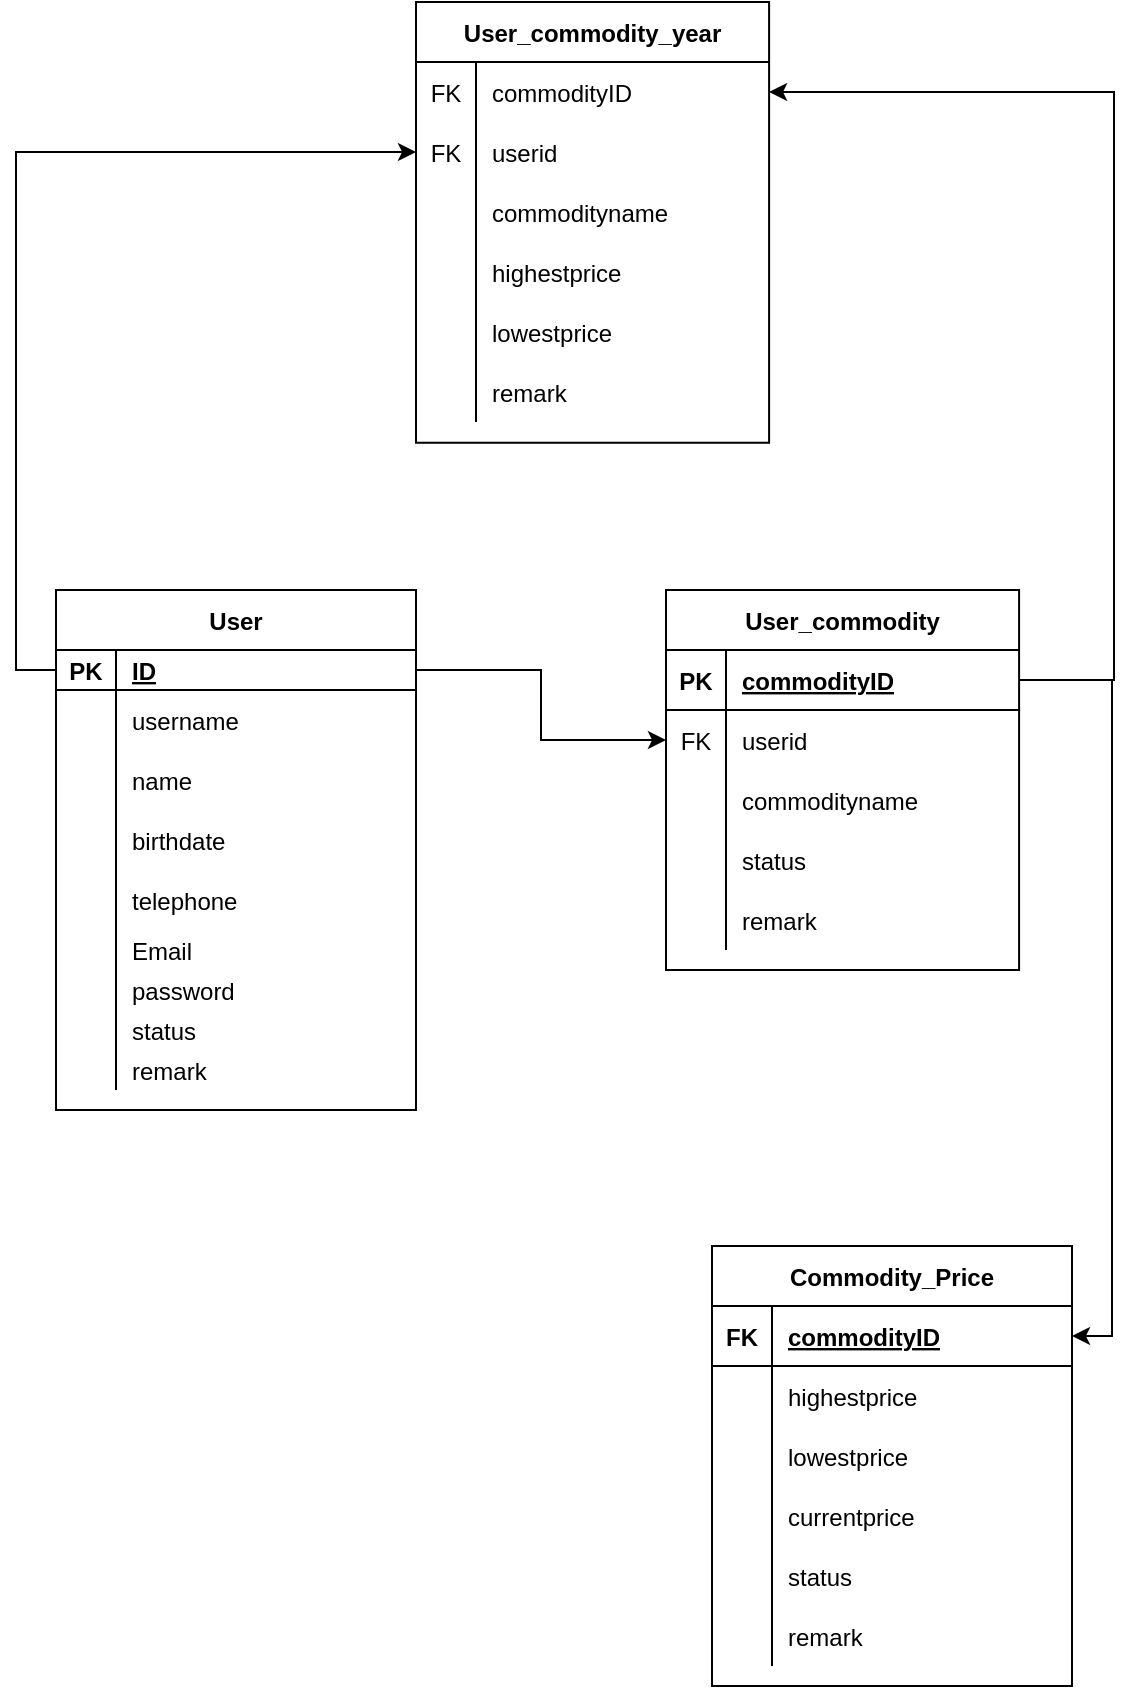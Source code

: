 <mxfile version="13.5.7" type="device"><diagram id="R2lEEEUBdFMjLlhIrx00" name="Page-1"><mxGraphModel dx="1024" dy="1701" grid="0" gridSize="10" guides="1" tooltips="1" connect="1" arrows="1" fold="1" page="1" pageScale="1" pageWidth="850" pageHeight="1100" math="0" shadow="0" extFonts="Permanent Marker^https://fonts.googleapis.com/css?family=Permanent+Marker"><root><mxCell id="0"/><mxCell id="1" parent="0"/><object label="User" id="PK7Sn5U8R5tdwEw04wJQ-2"><mxCell style="shape=table;startSize=30;container=1;collapsible=1;childLayout=tableLayout;fixedRows=1;rowLines=0;fontStyle=1;align=center;resizeLast=1;" vertex="1" parent="1"><mxGeometry x="120" y="90" width="180" height="260" as="geometry"/></mxCell></object><mxCell id="PK7Sn5U8R5tdwEw04wJQ-3" value="" style="shape=partialRectangle;collapsible=0;dropTarget=0;pointerEvents=0;fillColor=none;top=0;left=0;bottom=1;right=0;points=[[0,0.5],[1,0.5]];portConstraint=eastwest;" vertex="1" parent="PK7Sn5U8R5tdwEw04wJQ-2"><mxGeometry y="30" width="180" height="20" as="geometry"/></mxCell><mxCell id="PK7Sn5U8R5tdwEw04wJQ-4" value="PK" style="shape=partialRectangle;connectable=0;fillColor=none;top=0;left=0;bottom=0;right=0;fontStyle=1;overflow=hidden;" vertex="1" parent="PK7Sn5U8R5tdwEw04wJQ-3"><mxGeometry width="30" height="20" as="geometry"/></mxCell><mxCell id="PK7Sn5U8R5tdwEw04wJQ-5" value="ID" style="shape=partialRectangle;connectable=0;fillColor=none;top=0;left=0;bottom=0;right=0;align=left;spacingLeft=6;fontStyle=5;overflow=hidden;" vertex="1" parent="PK7Sn5U8R5tdwEw04wJQ-3"><mxGeometry x="30" width="150" height="20" as="geometry"/></mxCell><mxCell id="PK7Sn5U8R5tdwEw04wJQ-6" value="" style="shape=partialRectangle;collapsible=0;dropTarget=0;pointerEvents=0;fillColor=none;top=0;left=0;bottom=0;right=0;points=[[0,0.5],[1,0.5]];portConstraint=eastwest;" vertex="1" parent="PK7Sn5U8R5tdwEw04wJQ-2"><mxGeometry y="50" width="180" height="30" as="geometry"/></mxCell><mxCell id="PK7Sn5U8R5tdwEw04wJQ-7" value="" style="shape=partialRectangle;connectable=0;fillColor=none;top=0;left=0;bottom=0;right=0;editable=1;overflow=hidden;" vertex="1" parent="PK7Sn5U8R5tdwEw04wJQ-6"><mxGeometry width="30" height="30" as="geometry"/></mxCell><mxCell id="PK7Sn5U8R5tdwEw04wJQ-8" value="username" style="shape=partialRectangle;connectable=0;fillColor=none;top=0;left=0;bottom=0;right=0;align=left;spacingLeft=6;overflow=hidden;" vertex="1" parent="PK7Sn5U8R5tdwEw04wJQ-6"><mxGeometry x="30" width="150" height="30" as="geometry"/></mxCell><mxCell id="PK7Sn5U8R5tdwEw04wJQ-9" value="" style="shape=partialRectangle;collapsible=0;dropTarget=0;pointerEvents=0;fillColor=none;top=0;left=0;bottom=0;right=0;points=[[0,0.5],[1,0.5]];portConstraint=eastwest;" vertex="1" parent="PK7Sn5U8R5tdwEw04wJQ-2"><mxGeometry y="80" width="180" height="30" as="geometry"/></mxCell><mxCell id="PK7Sn5U8R5tdwEw04wJQ-10" value="" style="shape=partialRectangle;connectable=0;fillColor=none;top=0;left=0;bottom=0;right=0;editable=1;overflow=hidden;" vertex="1" parent="PK7Sn5U8R5tdwEw04wJQ-9"><mxGeometry width="30" height="30" as="geometry"/></mxCell><mxCell id="PK7Sn5U8R5tdwEw04wJQ-11" value="name" style="shape=partialRectangle;connectable=0;fillColor=none;top=0;left=0;bottom=0;right=0;align=left;spacingLeft=6;overflow=hidden;" vertex="1" parent="PK7Sn5U8R5tdwEw04wJQ-9"><mxGeometry x="30" width="150" height="30" as="geometry"/></mxCell><mxCell id="PK7Sn5U8R5tdwEw04wJQ-26" value="" style="shape=partialRectangle;collapsible=0;dropTarget=0;pointerEvents=0;fillColor=none;top=0;left=0;bottom=0;right=0;points=[[0,0.5],[1,0.5]];portConstraint=eastwest;" vertex="1" parent="PK7Sn5U8R5tdwEw04wJQ-2"><mxGeometry y="110" width="180" height="30" as="geometry"/></mxCell><mxCell id="PK7Sn5U8R5tdwEw04wJQ-27" value="" style="shape=partialRectangle;connectable=0;fillColor=none;top=0;left=0;bottom=0;right=0;editable=1;overflow=hidden;" vertex="1" parent="PK7Sn5U8R5tdwEw04wJQ-26"><mxGeometry width="30" height="30" as="geometry"/></mxCell><mxCell id="PK7Sn5U8R5tdwEw04wJQ-28" value="birthdate" style="shape=partialRectangle;connectable=0;fillColor=none;top=0;left=0;bottom=0;right=0;align=left;spacingLeft=6;overflow=hidden;" vertex="1" parent="PK7Sn5U8R5tdwEw04wJQ-26"><mxGeometry x="30" width="150" height="30" as="geometry"/></mxCell><mxCell id="PK7Sn5U8R5tdwEw04wJQ-32" value="" style="shape=partialRectangle;collapsible=0;dropTarget=0;pointerEvents=0;fillColor=none;top=0;left=0;bottom=0;right=0;points=[[0,0.5],[1,0.5]];portConstraint=eastwest;" vertex="1" parent="PK7Sn5U8R5tdwEw04wJQ-2"><mxGeometry y="140" width="180" height="30" as="geometry"/></mxCell><mxCell id="PK7Sn5U8R5tdwEw04wJQ-33" value="" style="shape=partialRectangle;connectable=0;fillColor=none;top=0;left=0;bottom=0;right=0;editable=1;overflow=hidden;" vertex="1" parent="PK7Sn5U8R5tdwEw04wJQ-32"><mxGeometry width="30" height="30" as="geometry"/></mxCell><mxCell id="PK7Sn5U8R5tdwEw04wJQ-34" value="telephone" style="shape=partialRectangle;connectable=0;fillColor=none;top=0;left=0;bottom=0;right=0;align=left;spacingLeft=6;overflow=hidden;" vertex="1" parent="PK7Sn5U8R5tdwEw04wJQ-32"><mxGeometry x="30" width="150" height="30" as="geometry"/></mxCell><mxCell id="PK7Sn5U8R5tdwEw04wJQ-23" value="" style="shape=partialRectangle;collapsible=0;dropTarget=0;pointerEvents=0;fillColor=none;top=0;left=0;bottom=0;right=0;points=[[0,0.5],[1,0.5]];portConstraint=eastwest;" vertex="1" parent="PK7Sn5U8R5tdwEw04wJQ-2"><mxGeometry y="170" width="180" height="20" as="geometry"/></mxCell><mxCell id="PK7Sn5U8R5tdwEw04wJQ-24" value="" style="shape=partialRectangle;connectable=0;fillColor=none;top=0;left=0;bottom=0;right=0;editable=1;overflow=hidden;" vertex="1" parent="PK7Sn5U8R5tdwEw04wJQ-23"><mxGeometry width="30" height="20" as="geometry"/></mxCell><mxCell id="PK7Sn5U8R5tdwEw04wJQ-25" value="Email" style="shape=partialRectangle;connectable=0;fillColor=none;top=0;left=0;bottom=0;right=0;align=left;spacingLeft=6;overflow=hidden;" vertex="1" parent="PK7Sn5U8R5tdwEw04wJQ-23"><mxGeometry x="30" width="150" height="20" as="geometry"/></mxCell><mxCell id="PK7Sn5U8R5tdwEw04wJQ-29" value="" style="shape=partialRectangle;collapsible=0;dropTarget=0;pointerEvents=0;fillColor=none;top=0;left=0;bottom=0;right=0;points=[[0,0.5],[1,0.5]];portConstraint=eastwest;" vertex="1" parent="PK7Sn5U8R5tdwEw04wJQ-2"><mxGeometry y="190" width="180" height="20" as="geometry"/></mxCell><mxCell id="PK7Sn5U8R5tdwEw04wJQ-30" value="" style="shape=partialRectangle;connectable=0;fillColor=none;top=0;left=0;bottom=0;right=0;editable=1;overflow=hidden;" vertex="1" parent="PK7Sn5U8R5tdwEw04wJQ-29"><mxGeometry width="30" height="20" as="geometry"/></mxCell><mxCell id="PK7Sn5U8R5tdwEw04wJQ-31" value="password" style="shape=partialRectangle;connectable=0;fillColor=none;top=0;left=0;bottom=0;right=0;align=left;spacingLeft=6;overflow=hidden;" vertex="1" parent="PK7Sn5U8R5tdwEw04wJQ-29"><mxGeometry x="30" width="150" height="20" as="geometry"/></mxCell><mxCell id="PK7Sn5U8R5tdwEw04wJQ-12" value="" style="shape=partialRectangle;collapsible=0;dropTarget=0;pointerEvents=0;fillColor=none;top=0;left=0;bottom=0;right=0;points=[[0,0.5],[1,0.5]];portConstraint=eastwest;" vertex="1" parent="PK7Sn5U8R5tdwEw04wJQ-2"><mxGeometry y="210" width="180" height="20" as="geometry"/></mxCell><mxCell id="PK7Sn5U8R5tdwEw04wJQ-13" value="" style="shape=partialRectangle;connectable=0;fillColor=none;top=0;left=0;bottom=0;right=0;editable=1;overflow=hidden;" vertex="1" parent="PK7Sn5U8R5tdwEw04wJQ-12"><mxGeometry width="30" height="20" as="geometry"/></mxCell><mxCell id="PK7Sn5U8R5tdwEw04wJQ-14" value="status" style="shape=partialRectangle;connectable=0;fillColor=none;top=0;left=0;bottom=0;right=0;align=left;spacingLeft=6;overflow=hidden;" vertex="1" parent="PK7Sn5U8R5tdwEw04wJQ-12"><mxGeometry x="30" width="150" height="20" as="geometry"/></mxCell><mxCell id="PK7Sn5U8R5tdwEw04wJQ-35" value="" style="shape=partialRectangle;collapsible=0;dropTarget=0;pointerEvents=0;fillColor=none;top=0;left=0;bottom=0;right=0;points=[[0,0.5],[1,0.5]];portConstraint=eastwest;" vertex="1" parent="PK7Sn5U8R5tdwEw04wJQ-2"><mxGeometry y="230" width="180" height="20" as="geometry"/></mxCell><mxCell id="PK7Sn5U8R5tdwEw04wJQ-36" value="" style="shape=partialRectangle;connectable=0;fillColor=none;top=0;left=0;bottom=0;right=0;editable=1;overflow=hidden;" vertex="1" parent="PK7Sn5U8R5tdwEw04wJQ-35"><mxGeometry width="30" height="20" as="geometry"/></mxCell><mxCell id="PK7Sn5U8R5tdwEw04wJQ-37" value="remark" style="shape=partialRectangle;connectable=0;fillColor=none;top=0;left=0;bottom=0;right=0;align=left;spacingLeft=6;overflow=hidden;" vertex="1" parent="PK7Sn5U8R5tdwEw04wJQ-35"><mxGeometry x="30" width="150" height="20" as="geometry"/></mxCell><mxCell id="PK7Sn5U8R5tdwEw04wJQ-54" style="edgeStyle=orthogonalEdgeStyle;rounded=0;orthogonalLoop=1;jettySize=auto;html=1;" edge="1" parent="1" source="PK7Sn5U8R5tdwEw04wJQ-3" target="PK7Sn5U8R5tdwEw04wJQ-51"><mxGeometry relative="1" as="geometry"/></mxCell><mxCell id="PK7Sn5U8R5tdwEw04wJQ-74" value="Commodity_Price" style="shape=table;startSize=30;container=1;collapsible=1;childLayout=tableLayout;fixedRows=1;rowLines=0;fontStyle=1;align=center;resizeLast=1;" vertex="1" parent="1"><mxGeometry x="448" y="418" width="180" height="220" as="geometry"/></mxCell><mxCell id="PK7Sn5U8R5tdwEw04wJQ-75" value="" style="shape=partialRectangle;collapsible=0;dropTarget=0;pointerEvents=0;fillColor=none;top=0;left=0;bottom=1;right=0;points=[[0,0.5],[1,0.5]];portConstraint=eastwest;" vertex="1" parent="PK7Sn5U8R5tdwEw04wJQ-74"><mxGeometry y="30" width="180" height="30" as="geometry"/></mxCell><mxCell id="PK7Sn5U8R5tdwEw04wJQ-76" value="FK" style="shape=partialRectangle;connectable=0;fillColor=none;top=0;left=0;bottom=0;right=0;fontStyle=1;overflow=hidden;" vertex="1" parent="PK7Sn5U8R5tdwEw04wJQ-75"><mxGeometry width="30" height="30" as="geometry"/></mxCell><mxCell id="PK7Sn5U8R5tdwEw04wJQ-77" value="commodityID" style="shape=partialRectangle;connectable=0;fillColor=none;top=0;left=0;bottom=0;right=0;align=left;spacingLeft=6;fontStyle=5;overflow=hidden;" vertex="1" parent="PK7Sn5U8R5tdwEw04wJQ-75"><mxGeometry x="30" width="150" height="30" as="geometry"/></mxCell><mxCell id="PK7Sn5U8R5tdwEw04wJQ-78" value="" style="shape=partialRectangle;collapsible=0;dropTarget=0;pointerEvents=0;fillColor=none;top=0;left=0;bottom=0;right=0;points=[[0,0.5],[1,0.5]];portConstraint=eastwest;" vertex="1" parent="PK7Sn5U8R5tdwEw04wJQ-74"><mxGeometry y="60" width="180" height="30" as="geometry"/></mxCell><mxCell id="PK7Sn5U8R5tdwEw04wJQ-79" value="" style="shape=partialRectangle;connectable=0;fillColor=none;top=0;left=0;bottom=0;right=0;editable=1;overflow=hidden;" vertex="1" parent="PK7Sn5U8R5tdwEw04wJQ-78"><mxGeometry width="30" height="30" as="geometry"/></mxCell><mxCell id="PK7Sn5U8R5tdwEw04wJQ-80" value="highestprice" style="shape=partialRectangle;connectable=0;fillColor=none;top=0;left=0;bottom=0;right=0;align=left;spacingLeft=6;overflow=hidden;" vertex="1" parent="PK7Sn5U8R5tdwEw04wJQ-78"><mxGeometry x="30" width="150" height="30" as="geometry"/></mxCell><mxCell id="PK7Sn5U8R5tdwEw04wJQ-81" value="" style="shape=partialRectangle;collapsible=0;dropTarget=0;pointerEvents=0;fillColor=none;top=0;left=0;bottom=0;right=0;points=[[0,0.5],[1,0.5]];portConstraint=eastwest;" vertex="1" parent="PK7Sn5U8R5tdwEw04wJQ-74"><mxGeometry y="90" width="180" height="30" as="geometry"/></mxCell><mxCell id="PK7Sn5U8R5tdwEw04wJQ-82" value="" style="shape=partialRectangle;connectable=0;fillColor=none;top=0;left=0;bottom=0;right=0;editable=1;overflow=hidden;" vertex="1" parent="PK7Sn5U8R5tdwEw04wJQ-81"><mxGeometry width="30" height="30" as="geometry"/></mxCell><mxCell id="PK7Sn5U8R5tdwEw04wJQ-83" value="lowestprice" style="shape=partialRectangle;connectable=0;fillColor=none;top=0;left=0;bottom=0;right=0;align=left;spacingLeft=6;overflow=hidden;" vertex="1" parent="PK7Sn5U8R5tdwEw04wJQ-81"><mxGeometry x="30" width="150" height="30" as="geometry"/></mxCell><mxCell id="PK7Sn5U8R5tdwEw04wJQ-84" value="" style="shape=partialRectangle;collapsible=0;dropTarget=0;pointerEvents=0;fillColor=none;top=0;left=0;bottom=0;right=0;points=[[0,0.5],[1,0.5]];portConstraint=eastwest;" vertex="1" parent="PK7Sn5U8R5tdwEw04wJQ-74"><mxGeometry y="120" width="180" height="30" as="geometry"/></mxCell><mxCell id="PK7Sn5U8R5tdwEw04wJQ-85" value="" style="shape=partialRectangle;connectable=0;fillColor=none;top=0;left=0;bottom=0;right=0;editable=1;overflow=hidden;" vertex="1" parent="PK7Sn5U8R5tdwEw04wJQ-84"><mxGeometry width="30" height="30" as="geometry"/></mxCell><mxCell id="PK7Sn5U8R5tdwEw04wJQ-86" value="currentprice" style="shape=partialRectangle;connectable=0;fillColor=none;top=0;left=0;bottom=0;right=0;align=left;spacingLeft=6;overflow=hidden;" vertex="1" parent="PK7Sn5U8R5tdwEw04wJQ-84"><mxGeometry x="30" width="150" height="30" as="geometry"/></mxCell><mxCell id="PK7Sn5U8R5tdwEw04wJQ-89" value="" style="shape=partialRectangle;collapsible=0;dropTarget=0;pointerEvents=0;fillColor=none;top=0;left=0;bottom=0;right=0;points=[[0,0.5],[1,0.5]];portConstraint=eastwest;" vertex="1" parent="PK7Sn5U8R5tdwEw04wJQ-74"><mxGeometry y="150" width="180" height="30" as="geometry"/></mxCell><mxCell id="PK7Sn5U8R5tdwEw04wJQ-90" value="" style="shape=partialRectangle;connectable=0;fillColor=none;top=0;left=0;bottom=0;right=0;editable=1;overflow=hidden;" vertex="1" parent="PK7Sn5U8R5tdwEw04wJQ-89"><mxGeometry width="30" height="30" as="geometry"/></mxCell><mxCell id="PK7Sn5U8R5tdwEw04wJQ-91" value="status" style="shape=partialRectangle;connectable=0;fillColor=none;top=0;left=0;bottom=0;right=0;align=left;spacingLeft=6;overflow=hidden;" vertex="1" parent="PK7Sn5U8R5tdwEw04wJQ-89"><mxGeometry x="30" width="150" height="30" as="geometry"/></mxCell><mxCell id="PK7Sn5U8R5tdwEw04wJQ-92" value="" style="shape=partialRectangle;collapsible=0;dropTarget=0;pointerEvents=0;fillColor=none;top=0;left=0;bottom=0;right=0;points=[[0,0.5],[1,0.5]];portConstraint=eastwest;" vertex="1" parent="PK7Sn5U8R5tdwEw04wJQ-74"><mxGeometry y="180" width="180" height="30" as="geometry"/></mxCell><mxCell id="PK7Sn5U8R5tdwEw04wJQ-93" value="" style="shape=partialRectangle;connectable=0;fillColor=none;top=0;left=0;bottom=0;right=0;editable=1;overflow=hidden;" vertex="1" parent="PK7Sn5U8R5tdwEw04wJQ-92"><mxGeometry width="30" height="30" as="geometry"/></mxCell><mxCell id="PK7Sn5U8R5tdwEw04wJQ-94" value="remark" style="shape=partialRectangle;connectable=0;fillColor=none;top=0;left=0;bottom=0;right=0;align=left;spacingLeft=6;overflow=hidden;" vertex="1" parent="PK7Sn5U8R5tdwEw04wJQ-92"><mxGeometry x="30" width="150" height="30" as="geometry"/></mxCell><mxCell id="PK7Sn5U8R5tdwEw04wJQ-38" value="User_commodity" style="shape=table;startSize=30;container=1;collapsible=1;childLayout=tableLayout;fixedRows=1;rowLines=0;fontStyle=1;align=center;resizeLast=1;" vertex="1" parent="1"><mxGeometry x="425" y="90" width="176.55" height="190" as="geometry"/></mxCell><mxCell id="PK7Sn5U8R5tdwEw04wJQ-39" value="" style="shape=partialRectangle;collapsible=0;dropTarget=0;pointerEvents=0;fillColor=none;top=0;left=0;bottom=1;right=0;points=[[0,0.5],[1,0.5]];portConstraint=eastwest;" vertex="1" parent="PK7Sn5U8R5tdwEw04wJQ-38"><mxGeometry y="30" width="176.55" height="30" as="geometry"/></mxCell><mxCell id="PK7Sn5U8R5tdwEw04wJQ-40" value="PK" style="shape=partialRectangle;connectable=0;fillColor=none;top=0;left=0;bottom=0;right=0;fontStyle=1;overflow=hidden;" vertex="1" parent="PK7Sn5U8R5tdwEw04wJQ-39"><mxGeometry width="30" height="30" as="geometry"/></mxCell><mxCell id="PK7Sn5U8R5tdwEw04wJQ-41" value="commodityID" style="shape=partialRectangle;connectable=0;fillColor=none;top=0;left=0;bottom=0;right=0;align=left;spacingLeft=6;fontStyle=5;overflow=hidden;" vertex="1" parent="PK7Sn5U8R5tdwEw04wJQ-39"><mxGeometry x="30" width="146.55" height="30" as="geometry"/></mxCell><mxCell id="PK7Sn5U8R5tdwEw04wJQ-51" value="" style="shape=partialRectangle;collapsible=0;dropTarget=0;pointerEvents=0;fillColor=none;top=0;left=0;bottom=0;right=0;points=[[0,0.5],[1,0.5]];portConstraint=eastwest;" vertex="1" parent="PK7Sn5U8R5tdwEw04wJQ-38"><mxGeometry y="60" width="176.55" height="30" as="geometry"/></mxCell><mxCell id="PK7Sn5U8R5tdwEw04wJQ-52" value="FK" style="shape=partialRectangle;connectable=0;fillColor=none;top=0;left=0;bottom=0;right=0;editable=1;overflow=hidden;" vertex="1" parent="PK7Sn5U8R5tdwEw04wJQ-51"><mxGeometry width="30" height="30" as="geometry"/></mxCell><mxCell id="PK7Sn5U8R5tdwEw04wJQ-53" value="userid" style="shape=partialRectangle;connectable=0;fillColor=none;top=0;left=0;bottom=0;right=0;align=left;spacingLeft=6;overflow=hidden;" vertex="1" parent="PK7Sn5U8R5tdwEw04wJQ-51"><mxGeometry x="30" width="146.55" height="30" as="geometry"/></mxCell><mxCell id="PK7Sn5U8R5tdwEw04wJQ-42" value="" style="shape=partialRectangle;collapsible=0;dropTarget=0;pointerEvents=0;fillColor=none;top=0;left=0;bottom=0;right=0;points=[[0,0.5],[1,0.5]];portConstraint=eastwest;" vertex="1" parent="PK7Sn5U8R5tdwEw04wJQ-38"><mxGeometry y="90" width="176.55" height="30" as="geometry"/></mxCell><mxCell id="PK7Sn5U8R5tdwEw04wJQ-43" value="" style="shape=partialRectangle;connectable=0;fillColor=none;top=0;left=0;bottom=0;right=0;editable=1;overflow=hidden;" vertex="1" parent="PK7Sn5U8R5tdwEw04wJQ-42"><mxGeometry width="30" height="30" as="geometry"/></mxCell><mxCell id="PK7Sn5U8R5tdwEw04wJQ-44" value="commodityname" style="shape=partialRectangle;connectable=0;fillColor=none;top=0;left=0;bottom=0;right=0;align=left;spacingLeft=6;overflow=hidden;" vertex="1" parent="PK7Sn5U8R5tdwEw04wJQ-42"><mxGeometry x="30" width="146.55" height="30" as="geometry"/></mxCell><mxCell id="PK7Sn5U8R5tdwEw04wJQ-64" value="" style="shape=partialRectangle;collapsible=0;dropTarget=0;pointerEvents=0;fillColor=none;top=0;left=0;bottom=0;right=0;points=[[0,0.5],[1,0.5]];portConstraint=eastwest;" vertex="1" parent="PK7Sn5U8R5tdwEw04wJQ-38"><mxGeometry y="120" width="176.55" height="30" as="geometry"/></mxCell><mxCell id="PK7Sn5U8R5tdwEw04wJQ-65" value="" style="shape=partialRectangle;connectable=0;fillColor=none;top=0;left=0;bottom=0;right=0;editable=1;overflow=hidden;" vertex="1" parent="PK7Sn5U8R5tdwEw04wJQ-64"><mxGeometry width="30" height="30" as="geometry"/></mxCell><mxCell id="PK7Sn5U8R5tdwEw04wJQ-66" value="status" style="shape=partialRectangle;connectable=0;fillColor=none;top=0;left=0;bottom=0;right=0;align=left;spacingLeft=6;overflow=hidden;" vertex="1" parent="PK7Sn5U8R5tdwEw04wJQ-64"><mxGeometry x="30" width="146.55" height="30" as="geometry"/></mxCell><mxCell id="PK7Sn5U8R5tdwEw04wJQ-67" value="" style="shape=partialRectangle;collapsible=0;dropTarget=0;pointerEvents=0;fillColor=none;top=0;left=0;bottom=0;right=0;points=[[0,0.5],[1,0.5]];portConstraint=eastwest;" vertex="1" parent="PK7Sn5U8R5tdwEw04wJQ-38"><mxGeometry y="150" width="176.55" height="30" as="geometry"/></mxCell><mxCell id="PK7Sn5U8R5tdwEw04wJQ-68" value="" style="shape=partialRectangle;connectable=0;fillColor=none;top=0;left=0;bottom=0;right=0;editable=1;overflow=hidden;" vertex="1" parent="PK7Sn5U8R5tdwEw04wJQ-67"><mxGeometry width="30" height="30" as="geometry"/></mxCell><mxCell id="PK7Sn5U8R5tdwEw04wJQ-69" value="remark" style="shape=partialRectangle;connectable=0;fillColor=none;top=0;left=0;bottom=0;right=0;align=left;spacingLeft=6;overflow=hidden;" vertex="1" parent="PK7Sn5U8R5tdwEw04wJQ-67"><mxGeometry x="30" width="146.55" height="30" as="geometry"/></mxCell><mxCell id="PK7Sn5U8R5tdwEw04wJQ-88" style="edgeStyle=orthogonalEdgeStyle;rounded=0;orthogonalLoop=1;jettySize=auto;html=1;exitX=1;exitY=0.5;exitDx=0;exitDy=0;entryX=1;entryY=0.5;entryDx=0;entryDy=0;" edge="1" parent="1" source="PK7Sn5U8R5tdwEw04wJQ-39" target="PK7Sn5U8R5tdwEw04wJQ-75"><mxGeometry relative="1" as="geometry"><Array as="points"><mxPoint x="648" y="135"/><mxPoint x="648" y="463"/></Array></mxGeometry></mxCell><mxCell id="PK7Sn5U8R5tdwEw04wJQ-116" style="edgeStyle=orthogonalEdgeStyle;rounded=0;orthogonalLoop=1;jettySize=auto;html=1;exitX=0;exitY=0.5;exitDx=0;exitDy=0;entryX=0;entryY=0.5;entryDx=0;entryDy=0;" edge="1" parent="1" source="PK7Sn5U8R5tdwEw04wJQ-3" target="PK7Sn5U8R5tdwEw04wJQ-99"><mxGeometry relative="1" as="geometry"/></mxCell><mxCell id="PK7Sn5U8R5tdwEw04wJQ-117" style="edgeStyle=orthogonalEdgeStyle;rounded=0;orthogonalLoop=1;jettySize=auto;html=1;exitX=1;exitY=0.5;exitDx=0;exitDy=0;entryX=1;entryY=0.5;entryDx=0;entryDy=0;" edge="1" parent="1" source="PK7Sn5U8R5tdwEw04wJQ-39" target="PK7Sn5U8R5tdwEw04wJQ-111"><mxGeometry relative="1" as="geometry"><Array as="points"><mxPoint x="649" y="135"/><mxPoint x="649" y="-159"/></Array></mxGeometry></mxCell><mxCell id="PK7Sn5U8R5tdwEw04wJQ-95" value="User_commodity_year" style="shape=table;startSize=30;container=1;collapsible=1;childLayout=tableLayout;fixedRows=1;rowLines=0;fontStyle=1;align=center;resizeLast=1;" vertex="1" parent="1"><mxGeometry x="300" y="-204" width="176.55" height="220.35" as="geometry"/></mxCell><mxCell id="PK7Sn5U8R5tdwEw04wJQ-111" value="" style="shape=partialRectangle;collapsible=0;dropTarget=0;pointerEvents=0;fillColor=none;top=0;left=0;bottom=0;right=0;points=[[0,0.5],[1,0.5]];portConstraint=eastwest;" vertex="1" parent="PK7Sn5U8R5tdwEw04wJQ-95"><mxGeometry y="30" width="176.55" height="30" as="geometry"/></mxCell><mxCell id="PK7Sn5U8R5tdwEw04wJQ-112" value="FK" style="shape=partialRectangle;connectable=0;fillColor=none;top=0;left=0;bottom=0;right=0;editable=1;overflow=hidden;" vertex="1" parent="PK7Sn5U8R5tdwEw04wJQ-111"><mxGeometry width="30" height="30" as="geometry"/></mxCell><mxCell id="PK7Sn5U8R5tdwEw04wJQ-113" value="commodityID" style="shape=partialRectangle;connectable=0;fillColor=none;top=0;left=0;bottom=0;right=0;align=left;spacingLeft=6;overflow=hidden;" vertex="1" parent="PK7Sn5U8R5tdwEw04wJQ-111"><mxGeometry x="30" width="146.55" height="30" as="geometry"/></mxCell><mxCell id="PK7Sn5U8R5tdwEw04wJQ-99" value="" style="shape=partialRectangle;collapsible=0;dropTarget=0;pointerEvents=0;fillColor=none;top=0;left=0;bottom=0;right=0;points=[[0,0.5],[1,0.5]];portConstraint=eastwest;" vertex="1" parent="PK7Sn5U8R5tdwEw04wJQ-95"><mxGeometry y="60" width="176.55" height="30" as="geometry"/></mxCell><mxCell id="PK7Sn5U8R5tdwEw04wJQ-100" value="FK" style="shape=partialRectangle;connectable=0;fillColor=none;top=0;left=0;bottom=0;right=0;editable=1;overflow=hidden;" vertex="1" parent="PK7Sn5U8R5tdwEw04wJQ-99"><mxGeometry width="30" height="30" as="geometry"/></mxCell><mxCell id="PK7Sn5U8R5tdwEw04wJQ-101" value="userid" style="shape=partialRectangle;connectable=0;fillColor=none;top=0;left=0;bottom=0;right=0;align=left;spacingLeft=6;overflow=hidden;" vertex="1" parent="PK7Sn5U8R5tdwEw04wJQ-99"><mxGeometry x="30" width="146.55" height="30" as="geometry"/></mxCell><mxCell id="PK7Sn5U8R5tdwEw04wJQ-102" value="" style="shape=partialRectangle;collapsible=0;dropTarget=0;pointerEvents=0;fillColor=none;top=0;left=0;bottom=0;right=0;points=[[0,0.5],[1,0.5]];portConstraint=eastwest;" vertex="1" parent="PK7Sn5U8R5tdwEw04wJQ-95"><mxGeometry y="90" width="176.55" height="30" as="geometry"/></mxCell><mxCell id="PK7Sn5U8R5tdwEw04wJQ-103" value="" style="shape=partialRectangle;connectable=0;fillColor=none;top=0;left=0;bottom=0;right=0;editable=1;overflow=hidden;" vertex="1" parent="PK7Sn5U8R5tdwEw04wJQ-102"><mxGeometry width="30" height="30" as="geometry"/></mxCell><mxCell id="PK7Sn5U8R5tdwEw04wJQ-104" value="commodityname" style="shape=partialRectangle;connectable=0;fillColor=none;top=0;left=0;bottom=0;right=0;align=left;spacingLeft=6;overflow=hidden;" vertex="1" parent="PK7Sn5U8R5tdwEw04wJQ-102"><mxGeometry x="30" width="146.55" height="30" as="geometry"/></mxCell><mxCell id="PK7Sn5U8R5tdwEw04wJQ-118" value="" style="shape=partialRectangle;collapsible=0;dropTarget=0;pointerEvents=0;fillColor=none;top=0;left=0;bottom=0;right=0;points=[[0,0.5],[1,0.5]];portConstraint=eastwest;" vertex="1" parent="PK7Sn5U8R5tdwEw04wJQ-95"><mxGeometry y="120" width="176.55" height="30" as="geometry"/></mxCell><mxCell id="PK7Sn5U8R5tdwEw04wJQ-119" value="" style="shape=partialRectangle;connectable=0;fillColor=none;top=0;left=0;bottom=0;right=0;editable=1;overflow=hidden;" vertex="1" parent="PK7Sn5U8R5tdwEw04wJQ-118"><mxGeometry width="30" height="30" as="geometry"/></mxCell><mxCell id="PK7Sn5U8R5tdwEw04wJQ-120" value="highestprice" style="shape=partialRectangle;connectable=0;fillColor=none;top=0;left=0;bottom=0;right=0;align=left;spacingLeft=6;overflow=hidden;" vertex="1" parent="PK7Sn5U8R5tdwEw04wJQ-118"><mxGeometry x="30" width="146.55" height="30" as="geometry"/></mxCell><mxCell id="PK7Sn5U8R5tdwEw04wJQ-121" value="" style="shape=partialRectangle;collapsible=0;dropTarget=0;pointerEvents=0;fillColor=none;top=0;left=0;bottom=0;right=0;points=[[0,0.5],[1,0.5]];portConstraint=eastwest;" vertex="1" parent="PK7Sn5U8R5tdwEw04wJQ-95"><mxGeometry y="150" width="176.55" height="30" as="geometry"/></mxCell><mxCell id="PK7Sn5U8R5tdwEw04wJQ-122" value="" style="shape=partialRectangle;connectable=0;fillColor=none;top=0;left=0;bottom=0;right=0;editable=1;overflow=hidden;" vertex="1" parent="PK7Sn5U8R5tdwEw04wJQ-121"><mxGeometry width="30" height="30" as="geometry"/></mxCell><mxCell id="PK7Sn5U8R5tdwEw04wJQ-123" value="lowestprice" style="shape=partialRectangle;connectable=0;fillColor=none;top=0;left=0;bottom=0;right=0;align=left;spacingLeft=6;overflow=hidden;" vertex="1" parent="PK7Sn5U8R5tdwEw04wJQ-121"><mxGeometry x="30" width="146.55" height="30" as="geometry"/></mxCell><mxCell id="PK7Sn5U8R5tdwEw04wJQ-108" value="" style="shape=partialRectangle;collapsible=0;dropTarget=0;pointerEvents=0;fillColor=none;top=0;left=0;bottom=0;right=0;points=[[0,0.5],[1,0.5]];portConstraint=eastwest;" vertex="1" parent="PK7Sn5U8R5tdwEw04wJQ-95"><mxGeometry y="180" width="176.55" height="30" as="geometry"/></mxCell><mxCell id="PK7Sn5U8R5tdwEw04wJQ-109" value="" style="shape=partialRectangle;connectable=0;fillColor=none;top=0;left=0;bottom=0;right=0;editable=1;overflow=hidden;" vertex="1" parent="PK7Sn5U8R5tdwEw04wJQ-108"><mxGeometry width="30" height="30" as="geometry"/></mxCell><mxCell id="PK7Sn5U8R5tdwEw04wJQ-110" value="remark" style="shape=partialRectangle;connectable=0;fillColor=none;top=0;left=0;bottom=0;right=0;align=left;spacingLeft=6;overflow=hidden;" vertex="1" parent="PK7Sn5U8R5tdwEw04wJQ-108"><mxGeometry x="30" width="146.55" height="30" as="geometry"/></mxCell></root></mxGraphModel></diagram></mxfile>